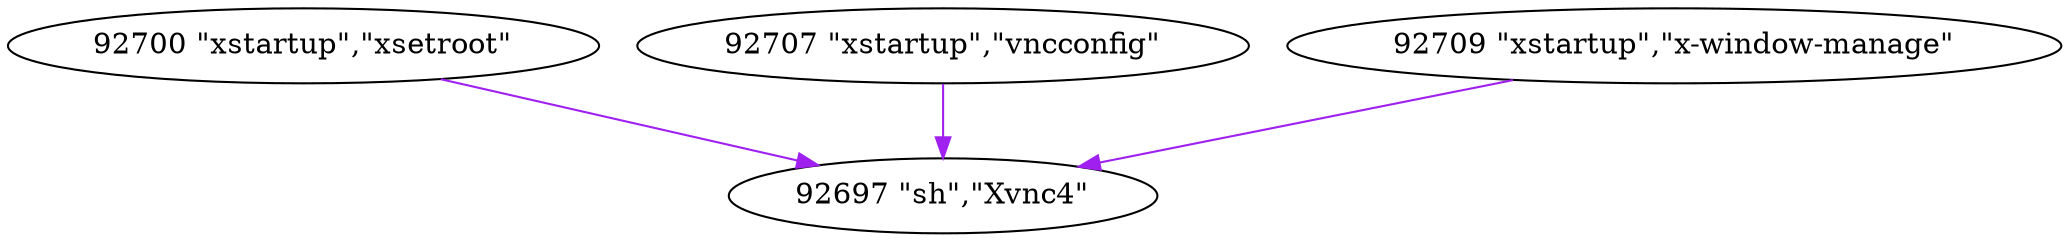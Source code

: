 digraph abc{
92700 [label="92700 \"xstartup\",\"xsetroot\"" ];
92697 [label="92697 \"sh\",\"Xvnc4\"" ];
92707 [label="92707 \"xstartup\",\"vncconfig\"" ];
92709 [label="92709 \"xstartup\",\"x-window-manage\"" ];
92700 -> 92697 [ color="purple" ];
92707 -> 92697 [ color="purple" ];
92709 -> 92697 [ color="purple" ];

}
